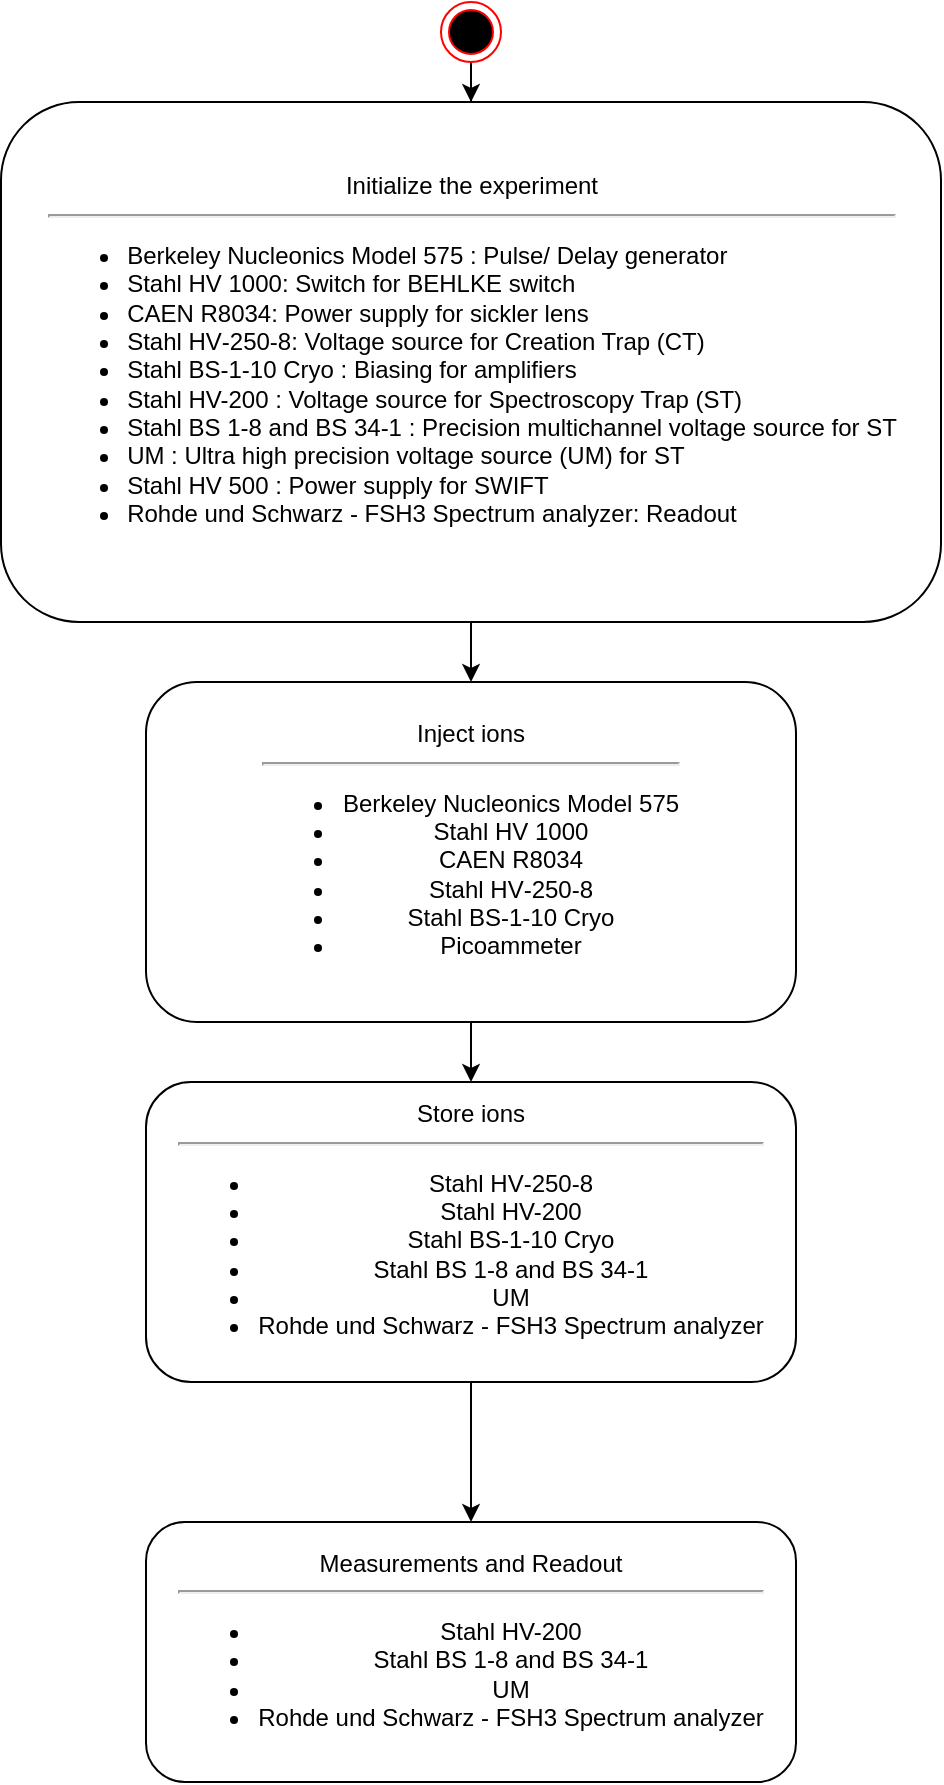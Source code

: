 <mxfile version="26.0.14">
  <diagram id="C5RBs43oDa-KdzZeNtuy" name="Page-1">
    <mxGraphModel dx="1290" dy="557" grid="1" gridSize="10" guides="1" tooltips="1" connect="1" arrows="1" fold="1" page="1" pageScale="1" pageWidth="827" pageHeight="1169" math="0" shadow="0">
      <root>
        <mxCell id="WIyWlLk6GJQsqaUBKTNV-0" />
        <mxCell id="WIyWlLk6GJQsqaUBKTNV-1" parent="WIyWlLk6GJQsqaUBKTNV-0" />
        <mxCell id="w3oDjt0MCiLCRGM7U3Oa-0" style="edgeStyle=orthogonalEdgeStyle;rounded=0;orthogonalLoop=1;jettySize=auto;html=1;exitX=0.5;exitY=1;exitDx=0;exitDy=0;entryX=0.5;entryY=0;entryDx=0;entryDy=0;" parent="WIyWlLk6GJQsqaUBKTNV-1" source="w3oDjt0MCiLCRGM7U3Oa-1" target="w3oDjt0MCiLCRGM7U3Oa-5" edge="1">
          <mxGeometry relative="1" as="geometry" />
        </mxCell>
        <mxCell id="w3oDjt0MCiLCRGM7U3Oa-1" value="&lt;div&gt;Initialize the experiment&lt;/div&gt;&lt;div&gt;&lt;hr&gt;&lt;ul&gt;&lt;li style=&quot;text-align: left;&quot;&gt;&lt;span style=&quot;background-color: transparent;&quot;&gt;Berkeley Nucleonics Model 575 : Pulse/ Delay generator&lt;/span&gt;&lt;/li&gt;&lt;li style=&quot;text-align: left;&quot;&gt;&lt;span style=&quot;background-color: transparent;&quot;&gt;Stahl HV 1000: Switch for BEHLKE switch&lt;/span&gt;&lt;/li&gt;&lt;li style=&quot;text-align: left;&quot;&gt;&lt;span style=&quot;background-color: transparent; color: light-dark(rgb(0, 0, 0), rgb(255, 255, 255));&quot;&gt;CAEN R8034: Power supply for sickler lens&lt;/span&gt;&lt;/li&gt;&lt;li style=&quot;text-align: left;&quot;&gt;&lt;span style=&quot;background-color: transparent; color: light-dark(rgb(0, 0, 0), rgb(255, 255, 255));&quot;&gt;Stahl HV‐250‐8: Voltage source for Creation Trap (CT)&lt;/span&gt;&lt;/li&gt;&lt;li style=&quot;text-align: left;&quot;&gt;Stahl BS-1-10 Cryo :&amp;nbsp;Biasing for amplifiers&lt;/li&gt;&lt;span style=&quot;background-color: transparent;&quot;&gt;&lt;/span&gt;&lt;li style=&quot;text-align: left;&quot;&gt;Stahl HV-200 : Voltage source for Spectroscopy Trap (ST)&lt;/li&gt;&lt;li style=&quot;text-align: left;&quot;&gt;Stahl BS 1-8 and BS 34-1 :&amp;nbsp;Precision multichannel voltage source for ST&lt;/li&gt;&lt;li style=&quot;text-align: left;&quot;&gt;UM : Ultra high precision voltage source (UM) for ST&lt;/li&gt;&lt;li style=&quot;text-align: left;&quot;&gt;Stahl HV 500 :&amp;nbsp;Power supply for SWIFT&lt;/li&gt;&lt;li style=&quot;text-align: left;&quot;&gt;&lt;span style=&quot;background-color: transparent; color: light-dark(rgb(0, 0, 0), rgb(255, 255, 255));&quot;&gt;Rohde und Schwarz - FSH3 Spectrum analyzer: Readout&lt;/span&gt;&lt;/li&gt;&lt;/ul&gt;&lt;/div&gt;" style="rounded=1;whiteSpace=wrap;html=1;" parent="WIyWlLk6GJQsqaUBKTNV-1" vertex="1">
          <mxGeometry x="122.5" y="50" width="470" height="260" as="geometry" />
        </mxCell>
        <mxCell id="w3oDjt0MCiLCRGM7U3Oa-2" value="" style="edgeStyle=orthogonalEdgeStyle;rounded=0;orthogonalLoop=1;jettySize=auto;html=1;" parent="WIyWlLk6GJQsqaUBKTNV-1" source="w3oDjt0MCiLCRGM7U3Oa-3" target="w3oDjt0MCiLCRGM7U3Oa-1" edge="1">
          <mxGeometry relative="1" as="geometry" />
        </mxCell>
        <mxCell id="w3oDjt0MCiLCRGM7U3Oa-3" value="" style="ellipse;html=1;shape=endState;fillColor=#000000;strokeColor=#ff0000;" parent="WIyWlLk6GJQsqaUBKTNV-1" vertex="1">
          <mxGeometry x="342.5" width="30" height="30" as="geometry" />
        </mxCell>
        <mxCell id="w3oDjt0MCiLCRGM7U3Oa-4" style="edgeStyle=orthogonalEdgeStyle;rounded=0;orthogonalLoop=1;jettySize=auto;html=1;exitX=0.5;exitY=1;exitDx=0;exitDy=0;entryX=0.5;entryY=0;entryDx=0;entryDy=0;" parent="WIyWlLk6GJQsqaUBKTNV-1" source="w3oDjt0MCiLCRGM7U3Oa-5" target="w3oDjt0MCiLCRGM7U3Oa-7" edge="1">
          <mxGeometry relative="1" as="geometry" />
        </mxCell>
        <mxCell id="w3oDjt0MCiLCRGM7U3Oa-5" value="&lt;div&gt;Inject ions&lt;/div&gt;&lt;div&gt;&lt;hr&gt;&lt;div align=&quot;center&quot;&gt;&lt;ul&gt;&lt;li&gt;&lt;span style=&quot;background-color: transparent;&quot;&gt;Berkeley Nucleonics Model 575&lt;/span&gt;&lt;/li&gt;&lt;li&gt;&lt;span style=&quot;text-align: left;&quot;&gt;Stahl HV 1000&lt;/span&gt;&lt;/li&gt;&lt;li&gt;&lt;span style=&quot;background-color: transparent; color: light-dark(rgb(0, 0, 0), rgb(255, 255, 255));&quot;&gt;CAEN R8034&lt;/span&gt;&lt;/li&gt;&lt;li&gt;&lt;span style=&quot;background-color: transparent; color: light-dark(rgb(0, 0, 0), rgb(255, 255, 255));&quot;&gt;Stahl HV‐250‐8&lt;/span&gt;&lt;/li&gt;&lt;li&gt;&lt;span style=&quot;text-align: left;&quot;&gt;Stahl BS-1-10 Cryo&lt;/span&gt;&lt;/li&gt;&lt;li&gt;&lt;span style=&quot;text-align: left;&quot;&gt;Picoammeter&lt;br&gt;&lt;/span&gt;&lt;/li&gt;&lt;/ul&gt;&lt;/div&gt;&lt;/div&gt;" style="rounded=1;whiteSpace=wrap;html=1;" parent="WIyWlLk6GJQsqaUBKTNV-1" vertex="1">
          <mxGeometry x="195" y="340" width="325" height="170" as="geometry" />
        </mxCell>
        <mxCell id="w3oDjt0MCiLCRGM7U3Oa-6" style="edgeStyle=orthogonalEdgeStyle;rounded=0;orthogonalLoop=1;jettySize=auto;html=1;exitX=0.5;exitY=1;exitDx=0;exitDy=0;entryX=0.5;entryY=0;entryDx=0;entryDy=0;" parent="WIyWlLk6GJQsqaUBKTNV-1" source="w3oDjt0MCiLCRGM7U3Oa-7" target="w3oDjt0MCiLCRGM7U3Oa-8" edge="1">
          <mxGeometry relative="1" as="geometry" />
        </mxCell>
        <mxCell id="w3oDjt0MCiLCRGM7U3Oa-7" value="&lt;div&gt;Store ions&lt;/div&gt;&lt;div&gt;&lt;hr&gt;&lt;div align=&quot;center&quot;&gt;&lt;ul&gt;&lt;li&gt;&lt;span style=&quot;background-color: transparent; color: light-dark(rgb(0, 0, 0), rgb(255, 255, 255));&quot;&gt;&lt;span style=&quot;text-align: left;&quot;&gt;Stahl HV‐250‐8&lt;/span&gt;&lt;/span&gt;&lt;/li&gt;&lt;li&gt;&lt;span style=&quot;background-color: transparent; color: light-dark(rgb(0, 0, 0), rgb(255, 255, 255));&quot;&gt;&lt;span style=&quot;text-align: left;&quot;&gt;Stahl HV-200&lt;/span&gt;&lt;/span&gt;&lt;/li&gt;&lt;li&gt;&lt;span style=&quot;background-color: transparent; color: light-dark(rgb(0, 0, 0), rgb(255, 255, 255));&quot;&gt;Stahl BS-1-10 Cryo&lt;/span&gt;&lt;/li&gt;&lt;li&gt;&lt;span style=&quot;background-color: transparent;&quot;&gt;Stahl BS 1-8 and BS 34-1&lt;/span&gt;&lt;/li&gt;&lt;li&gt;&lt;span style=&quot;background-color: transparent;&quot;&gt;UM&lt;/span&gt;&lt;/li&gt;&lt;li&gt;&lt;span style=&quot;background-color: transparent;&quot;&gt;Rohde und Schwarz - FSH3 Spectrum analyzer&lt;br&gt;&lt;/span&gt;&lt;/li&gt;&lt;/ul&gt;&lt;/div&gt;&lt;/div&gt;" style="rounded=1;whiteSpace=wrap;html=1;" parent="WIyWlLk6GJQsqaUBKTNV-1" vertex="1">
          <mxGeometry x="195" y="540" width="325" height="150" as="geometry" />
        </mxCell>
        <mxCell id="w3oDjt0MCiLCRGM7U3Oa-8" value="&lt;div&gt;Measurements and Readout&lt;br&gt;&lt;/div&gt;&lt;div&gt;&lt;hr&gt;&lt;div align=&quot;center&quot;&gt;&lt;ul&gt;&lt;li&gt;&lt;span style=&quot;background-color: transparent; color: light-dark(rgb(0, 0, 0), rgb(255, 255, 255));&quot;&gt;&lt;span style=&quot;text-align: left;&quot;&gt;Stahl HV-200&lt;/span&gt;&lt;/span&gt;&lt;/li&gt;&lt;li&gt;&lt;span style=&quot;text-align: left;&quot;&gt;Stahl BS 1-8 and BS 34-1&lt;/span&gt;&lt;/li&gt;&lt;li&gt;&lt;span style=&quot;text-align: left;&quot;&gt;UM&lt;/span&gt;&lt;/li&gt;&lt;li&gt;&lt;span style=&quot;text-align: left;&quot;&gt;Rohde und Schwarz - FSH3 Spectrum analyzer&lt;br&gt;&lt;/span&gt;&lt;/li&gt;&lt;/ul&gt;&lt;/div&gt;&lt;/div&gt;" style="rounded=1;whiteSpace=wrap;html=1;" parent="WIyWlLk6GJQsqaUBKTNV-1" vertex="1">
          <mxGeometry x="195" y="760" width="325" height="130" as="geometry" />
        </mxCell>
        <mxCell id="w3oDjt0MCiLCRGM7U3Oa-9" style="edgeStyle=orthogonalEdgeStyle;rounded=0;orthogonalLoop=1;jettySize=auto;html=1;exitX=0.5;exitY=1;exitDx=0;exitDy=0;" parent="WIyWlLk6GJQsqaUBKTNV-1" source="w3oDjt0MCiLCRGM7U3Oa-5" target="w3oDjt0MCiLCRGM7U3Oa-5" edge="1">
          <mxGeometry relative="1" as="geometry" />
        </mxCell>
        <mxCell id="w3oDjt0MCiLCRGM7U3Oa-10" style="edgeStyle=orthogonalEdgeStyle;rounded=0;orthogonalLoop=1;jettySize=auto;html=1;exitX=0.5;exitY=1;exitDx=0;exitDy=0;" parent="WIyWlLk6GJQsqaUBKTNV-1" source="w3oDjt0MCiLCRGM7U3Oa-5" target="w3oDjt0MCiLCRGM7U3Oa-5" edge="1">
          <mxGeometry relative="1" as="geometry" />
        </mxCell>
      </root>
    </mxGraphModel>
  </diagram>
</mxfile>
